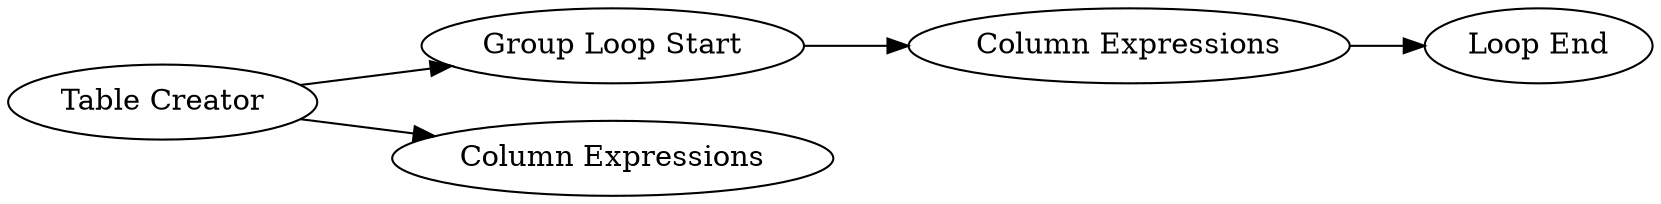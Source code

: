 digraph {
	153 [label="Table Creator"]
	154 [label="Group Loop Start"]
	158 [label="Column Expressions"]
	161 [label="Column Expressions"]
	162 [label="Loop End"]
	153 -> 154
	153 -> 161
	154 -> 158
	158 -> 162
	rankdir=LR
}
